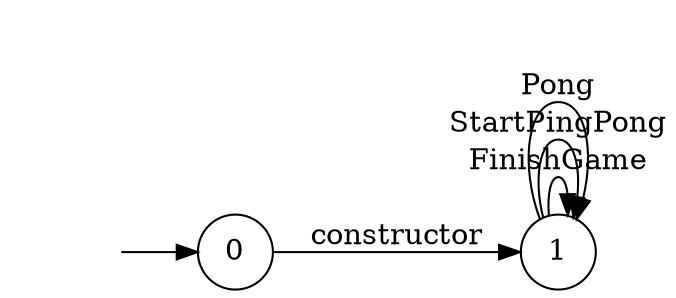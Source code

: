 digraph "Dapp-Automata-data/fuzzer/testnetdata-model-rq1-fix/Starter/FSM-0" {
	graph [rankdir=LR]
	"" [label="" shape=plaintext]
	0 [label=0 shape=circle]
	1 [label=1 shape=circle]
	"" -> 0 [label=""]
	0 -> 1 [label=constructor]
	1 -> 1 [label=FinishGame]
	1 -> 1 [label=StartPingPong]
	1 -> 1 [label=Pong]
}
